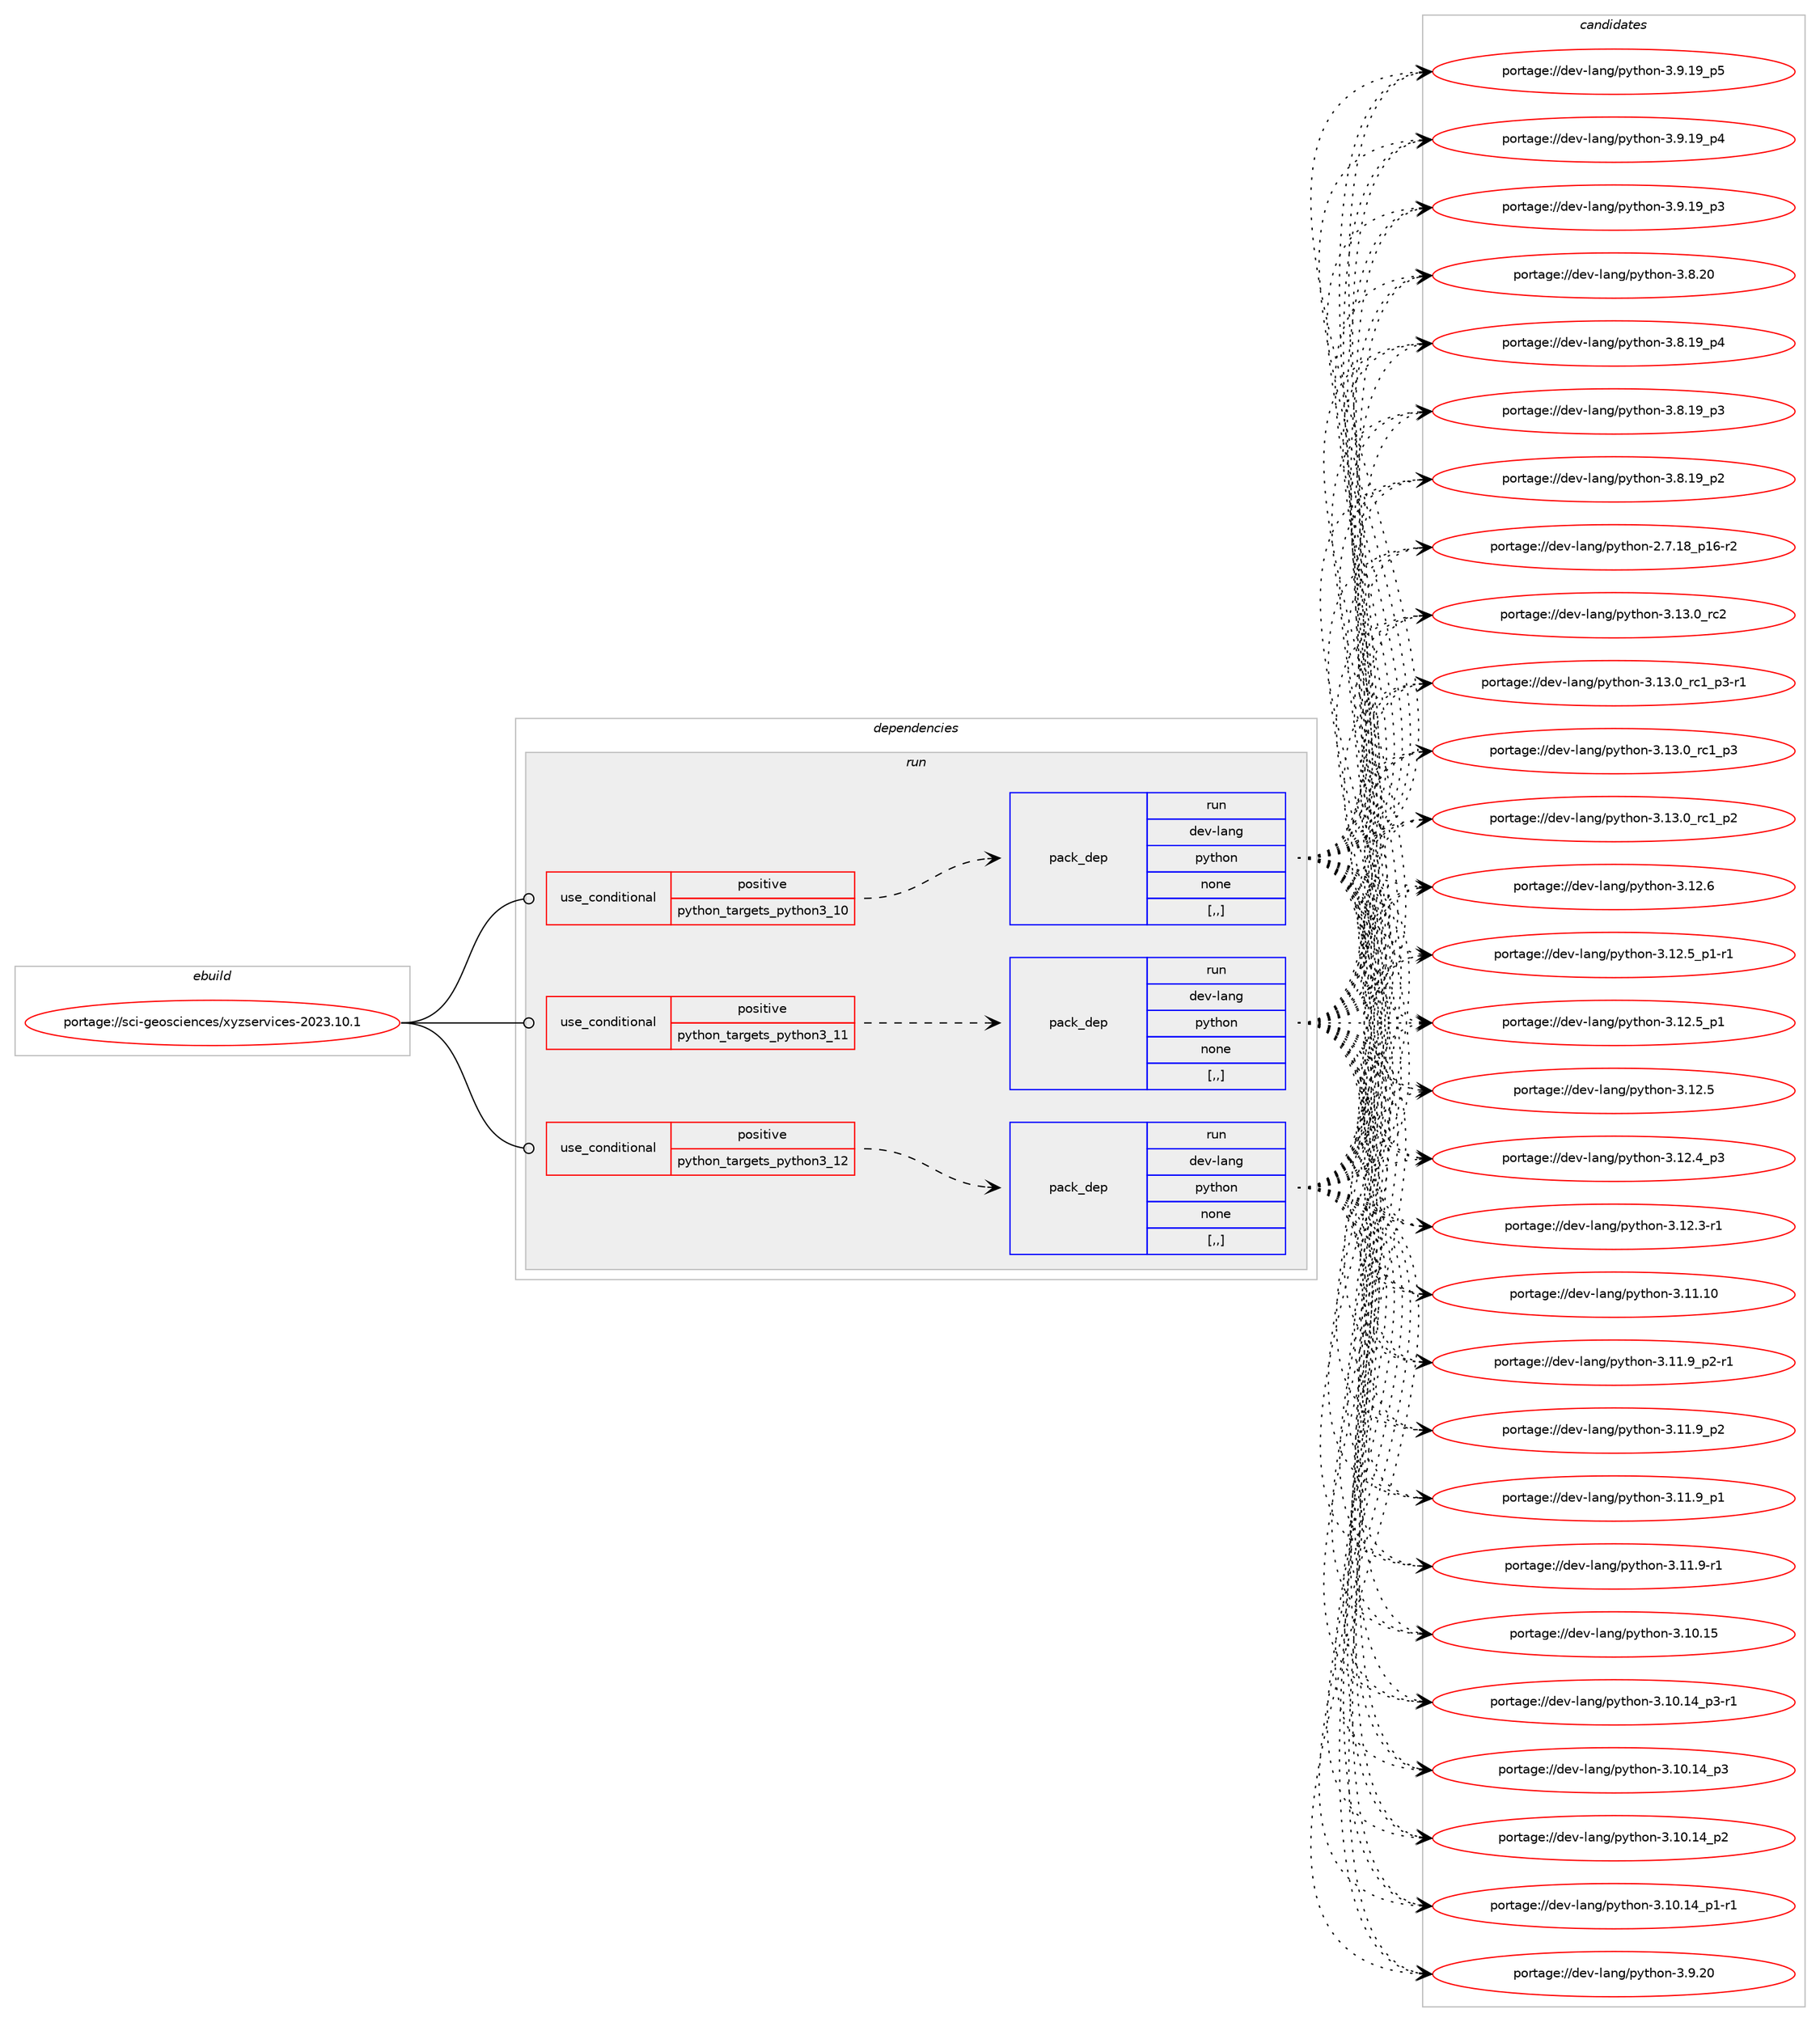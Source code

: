 digraph prolog {

# *************
# Graph options
# *************

newrank=true;
concentrate=true;
compound=true;
graph [rankdir=LR,fontname=Helvetica,fontsize=10,ranksep=1.5];#, ranksep=2.5, nodesep=0.2];
edge  [arrowhead=vee];
node  [fontname=Helvetica,fontsize=10];

# **********
# The ebuild
# **********

subgraph cluster_leftcol {
color=gray;
label=<<i>ebuild</i>>;
id [label="portage://sci-geosciences/xyzservices-2023.10.1", color=red, width=4, href="../sci-geosciences/xyzservices-2023.10.1.svg"];
}

# ****************
# The dependencies
# ****************

subgraph cluster_midcol {
color=gray;
label=<<i>dependencies</i>>;
subgraph cluster_compile {
fillcolor="#eeeeee";
style=filled;
label=<<i>compile</i>>;
}
subgraph cluster_compileandrun {
fillcolor="#eeeeee";
style=filled;
label=<<i>compile and run</i>>;
}
subgraph cluster_run {
fillcolor="#eeeeee";
style=filled;
label=<<i>run</i>>;
subgraph cond238765 {
dependency908010 [label=<<TABLE BORDER="0" CELLBORDER="1" CELLSPACING="0" CELLPADDING="4"><TR><TD ROWSPAN="3" CELLPADDING="10">use_conditional</TD></TR><TR><TD>positive</TD></TR><TR><TD>python_targets_python3_10</TD></TR></TABLE>>, shape=none, color=red];
subgraph pack662652 {
dependency908011 [label=<<TABLE BORDER="0" CELLBORDER="1" CELLSPACING="0" CELLPADDING="4" WIDTH="220"><TR><TD ROWSPAN="6" CELLPADDING="30">pack_dep</TD></TR><TR><TD WIDTH="110">run</TD></TR><TR><TD>dev-lang</TD></TR><TR><TD>python</TD></TR><TR><TD>none</TD></TR><TR><TD>[,,]</TD></TR></TABLE>>, shape=none, color=blue];
}
dependency908010:e -> dependency908011:w [weight=20,style="dashed",arrowhead="vee"];
}
id:e -> dependency908010:w [weight=20,style="solid",arrowhead="odot"];
subgraph cond238766 {
dependency908012 [label=<<TABLE BORDER="0" CELLBORDER="1" CELLSPACING="0" CELLPADDING="4"><TR><TD ROWSPAN="3" CELLPADDING="10">use_conditional</TD></TR><TR><TD>positive</TD></TR><TR><TD>python_targets_python3_11</TD></TR></TABLE>>, shape=none, color=red];
subgraph pack662653 {
dependency908013 [label=<<TABLE BORDER="0" CELLBORDER="1" CELLSPACING="0" CELLPADDING="4" WIDTH="220"><TR><TD ROWSPAN="6" CELLPADDING="30">pack_dep</TD></TR><TR><TD WIDTH="110">run</TD></TR><TR><TD>dev-lang</TD></TR><TR><TD>python</TD></TR><TR><TD>none</TD></TR><TR><TD>[,,]</TD></TR></TABLE>>, shape=none, color=blue];
}
dependency908012:e -> dependency908013:w [weight=20,style="dashed",arrowhead="vee"];
}
id:e -> dependency908012:w [weight=20,style="solid",arrowhead="odot"];
subgraph cond238767 {
dependency908014 [label=<<TABLE BORDER="0" CELLBORDER="1" CELLSPACING="0" CELLPADDING="4"><TR><TD ROWSPAN="3" CELLPADDING="10">use_conditional</TD></TR><TR><TD>positive</TD></TR><TR><TD>python_targets_python3_12</TD></TR></TABLE>>, shape=none, color=red];
subgraph pack662654 {
dependency908015 [label=<<TABLE BORDER="0" CELLBORDER="1" CELLSPACING="0" CELLPADDING="4" WIDTH="220"><TR><TD ROWSPAN="6" CELLPADDING="30">pack_dep</TD></TR><TR><TD WIDTH="110">run</TD></TR><TR><TD>dev-lang</TD></TR><TR><TD>python</TD></TR><TR><TD>none</TD></TR><TR><TD>[,,]</TD></TR></TABLE>>, shape=none, color=blue];
}
dependency908014:e -> dependency908015:w [weight=20,style="dashed",arrowhead="vee"];
}
id:e -> dependency908014:w [weight=20,style="solid",arrowhead="odot"];
}
}

# **************
# The candidates
# **************

subgraph cluster_choices {
rank=same;
color=gray;
label=<<i>candidates</i>>;

subgraph choice662652 {
color=black;
nodesep=1;
choice10010111845108971101034711212111610411111045514649514648951149950 [label="portage://dev-lang/python-3.13.0_rc2", color=red, width=4,href="../dev-lang/python-3.13.0_rc2.svg"];
choice1001011184510897110103471121211161041111104551464951464895114994995112514511449 [label="portage://dev-lang/python-3.13.0_rc1_p3-r1", color=red, width=4,href="../dev-lang/python-3.13.0_rc1_p3-r1.svg"];
choice100101118451089711010347112121116104111110455146495146489511499499511251 [label="portage://dev-lang/python-3.13.0_rc1_p3", color=red, width=4,href="../dev-lang/python-3.13.0_rc1_p3.svg"];
choice100101118451089711010347112121116104111110455146495146489511499499511250 [label="portage://dev-lang/python-3.13.0_rc1_p2", color=red, width=4,href="../dev-lang/python-3.13.0_rc1_p2.svg"];
choice10010111845108971101034711212111610411111045514649504654 [label="portage://dev-lang/python-3.12.6", color=red, width=4,href="../dev-lang/python-3.12.6.svg"];
choice1001011184510897110103471121211161041111104551464950465395112494511449 [label="portage://dev-lang/python-3.12.5_p1-r1", color=red, width=4,href="../dev-lang/python-3.12.5_p1-r1.svg"];
choice100101118451089711010347112121116104111110455146495046539511249 [label="portage://dev-lang/python-3.12.5_p1", color=red, width=4,href="../dev-lang/python-3.12.5_p1.svg"];
choice10010111845108971101034711212111610411111045514649504653 [label="portage://dev-lang/python-3.12.5", color=red, width=4,href="../dev-lang/python-3.12.5.svg"];
choice100101118451089711010347112121116104111110455146495046529511251 [label="portage://dev-lang/python-3.12.4_p3", color=red, width=4,href="../dev-lang/python-3.12.4_p3.svg"];
choice100101118451089711010347112121116104111110455146495046514511449 [label="portage://dev-lang/python-3.12.3-r1", color=red, width=4,href="../dev-lang/python-3.12.3-r1.svg"];
choice1001011184510897110103471121211161041111104551464949464948 [label="portage://dev-lang/python-3.11.10", color=red, width=4,href="../dev-lang/python-3.11.10.svg"];
choice1001011184510897110103471121211161041111104551464949465795112504511449 [label="portage://dev-lang/python-3.11.9_p2-r1", color=red, width=4,href="../dev-lang/python-3.11.9_p2-r1.svg"];
choice100101118451089711010347112121116104111110455146494946579511250 [label="portage://dev-lang/python-3.11.9_p2", color=red, width=4,href="../dev-lang/python-3.11.9_p2.svg"];
choice100101118451089711010347112121116104111110455146494946579511249 [label="portage://dev-lang/python-3.11.9_p1", color=red, width=4,href="../dev-lang/python-3.11.9_p1.svg"];
choice100101118451089711010347112121116104111110455146494946574511449 [label="portage://dev-lang/python-3.11.9-r1", color=red, width=4,href="../dev-lang/python-3.11.9-r1.svg"];
choice1001011184510897110103471121211161041111104551464948464953 [label="portage://dev-lang/python-3.10.15", color=red, width=4,href="../dev-lang/python-3.10.15.svg"];
choice100101118451089711010347112121116104111110455146494846495295112514511449 [label="portage://dev-lang/python-3.10.14_p3-r1", color=red, width=4,href="../dev-lang/python-3.10.14_p3-r1.svg"];
choice10010111845108971101034711212111610411111045514649484649529511251 [label="portage://dev-lang/python-3.10.14_p3", color=red, width=4,href="../dev-lang/python-3.10.14_p3.svg"];
choice10010111845108971101034711212111610411111045514649484649529511250 [label="portage://dev-lang/python-3.10.14_p2", color=red, width=4,href="../dev-lang/python-3.10.14_p2.svg"];
choice100101118451089711010347112121116104111110455146494846495295112494511449 [label="portage://dev-lang/python-3.10.14_p1-r1", color=red, width=4,href="../dev-lang/python-3.10.14_p1-r1.svg"];
choice10010111845108971101034711212111610411111045514657465048 [label="portage://dev-lang/python-3.9.20", color=red, width=4,href="../dev-lang/python-3.9.20.svg"];
choice100101118451089711010347112121116104111110455146574649579511253 [label="portage://dev-lang/python-3.9.19_p5", color=red, width=4,href="../dev-lang/python-3.9.19_p5.svg"];
choice100101118451089711010347112121116104111110455146574649579511252 [label="portage://dev-lang/python-3.9.19_p4", color=red, width=4,href="../dev-lang/python-3.9.19_p4.svg"];
choice100101118451089711010347112121116104111110455146574649579511251 [label="portage://dev-lang/python-3.9.19_p3", color=red, width=4,href="../dev-lang/python-3.9.19_p3.svg"];
choice10010111845108971101034711212111610411111045514656465048 [label="portage://dev-lang/python-3.8.20", color=red, width=4,href="../dev-lang/python-3.8.20.svg"];
choice100101118451089711010347112121116104111110455146564649579511252 [label="portage://dev-lang/python-3.8.19_p4", color=red, width=4,href="../dev-lang/python-3.8.19_p4.svg"];
choice100101118451089711010347112121116104111110455146564649579511251 [label="portage://dev-lang/python-3.8.19_p3", color=red, width=4,href="../dev-lang/python-3.8.19_p3.svg"];
choice100101118451089711010347112121116104111110455146564649579511250 [label="portage://dev-lang/python-3.8.19_p2", color=red, width=4,href="../dev-lang/python-3.8.19_p2.svg"];
choice100101118451089711010347112121116104111110455046554649569511249544511450 [label="portage://dev-lang/python-2.7.18_p16-r2", color=red, width=4,href="../dev-lang/python-2.7.18_p16-r2.svg"];
dependency908011:e -> choice10010111845108971101034711212111610411111045514649514648951149950:w [style=dotted,weight="100"];
dependency908011:e -> choice1001011184510897110103471121211161041111104551464951464895114994995112514511449:w [style=dotted,weight="100"];
dependency908011:e -> choice100101118451089711010347112121116104111110455146495146489511499499511251:w [style=dotted,weight="100"];
dependency908011:e -> choice100101118451089711010347112121116104111110455146495146489511499499511250:w [style=dotted,weight="100"];
dependency908011:e -> choice10010111845108971101034711212111610411111045514649504654:w [style=dotted,weight="100"];
dependency908011:e -> choice1001011184510897110103471121211161041111104551464950465395112494511449:w [style=dotted,weight="100"];
dependency908011:e -> choice100101118451089711010347112121116104111110455146495046539511249:w [style=dotted,weight="100"];
dependency908011:e -> choice10010111845108971101034711212111610411111045514649504653:w [style=dotted,weight="100"];
dependency908011:e -> choice100101118451089711010347112121116104111110455146495046529511251:w [style=dotted,weight="100"];
dependency908011:e -> choice100101118451089711010347112121116104111110455146495046514511449:w [style=dotted,weight="100"];
dependency908011:e -> choice1001011184510897110103471121211161041111104551464949464948:w [style=dotted,weight="100"];
dependency908011:e -> choice1001011184510897110103471121211161041111104551464949465795112504511449:w [style=dotted,weight="100"];
dependency908011:e -> choice100101118451089711010347112121116104111110455146494946579511250:w [style=dotted,weight="100"];
dependency908011:e -> choice100101118451089711010347112121116104111110455146494946579511249:w [style=dotted,weight="100"];
dependency908011:e -> choice100101118451089711010347112121116104111110455146494946574511449:w [style=dotted,weight="100"];
dependency908011:e -> choice1001011184510897110103471121211161041111104551464948464953:w [style=dotted,weight="100"];
dependency908011:e -> choice100101118451089711010347112121116104111110455146494846495295112514511449:w [style=dotted,weight="100"];
dependency908011:e -> choice10010111845108971101034711212111610411111045514649484649529511251:w [style=dotted,weight="100"];
dependency908011:e -> choice10010111845108971101034711212111610411111045514649484649529511250:w [style=dotted,weight="100"];
dependency908011:e -> choice100101118451089711010347112121116104111110455146494846495295112494511449:w [style=dotted,weight="100"];
dependency908011:e -> choice10010111845108971101034711212111610411111045514657465048:w [style=dotted,weight="100"];
dependency908011:e -> choice100101118451089711010347112121116104111110455146574649579511253:w [style=dotted,weight="100"];
dependency908011:e -> choice100101118451089711010347112121116104111110455146574649579511252:w [style=dotted,weight="100"];
dependency908011:e -> choice100101118451089711010347112121116104111110455146574649579511251:w [style=dotted,weight="100"];
dependency908011:e -> choice10010111845108971101034711212111610411111045514656465048:w [style=dotted,weight="100"];
dependency908011:e -> choice100101118451089711010347112121116104111110455146564649579511252:w [style=dotted,weight="100"];
dependency908011:e -> choice100101118451089711010347112121116104111110455146564649579511251:w [style=dotted,weight="100"];
dependency908011:e -> choice100101118451089711010347112121116104111110455146564649579511250:w [style=dotted,weight="100"];
dependency908011:e -> choice100101118451089711010347112121116104111110455046554649569511249544511450:w [style=dotted,weight="100"];
}
subgraph choice662653 {
color=black;
nodesep=1;
choice10010111845108971101034711212111610411111045514649514648951149950 [label="portage://dev-lang/python-3.13.0_rc2", color=red, width=4,href="../dev-lang/python-3.13.0_rc2.svg"];
choice1001011184510897110103471121211161041111104551464951464895114994995112514511449 [label="portage://dev-lang/python-3.13.0_rc1_p3-r1", color=red, width=4,href="../dev-lang/python-3.13.0_rc1_p3-r1.svg"];
choice100101118451089711010347112121116104111110455146495146489511499499511251 [label="portage://dev-lang/python-3.13.0_rc1_p3", color=red, width=4,href="../dev-lang/python-3.13.0_rc1_p3.svg"];
choice100101118451089711010347112121116104111110455146495146489511499499511250 [label="portage://dev-lang/python-3.13.0_rc1_p2", color=red, width=4,href="../dev-lang/python-3.13.0_rc1_p2.svg"];
choice10010111845108971101034711212111610411111045514649504654 [label="portage://dev-lang/python-3.12.6", color=red, width=4,href="../dev-lang/python-3.12.6.svg"];
choice1001011184510897110103471121211161041111104551464950465395112494511449 [label="portage://dev-lang/python-3.12.5_p1-r1", color=red, width=4,href="../dev-lang/python-3.12.5_p1-r1.svg"];
choice100101118451089711010347112121116104111110455146495046539511249 [label="portage://dev-lang/python-3.12.5_p1", color=red, width=4,href="../dev-lang/python-3.12.5_p1.svg"];
choice10010111845108971101034711212111610411111045514649504653 [label="portage://dev-lang/python-3.12.5", color=red, width=4,href="../dev-lang/python-3.12.5.svg"];
choice100101118451089711010347112121116104111110455146495046529511251 [label="portage://dev-lang/python-3.12.4_p3", color=red, width=4,href="../dev-lang/python-3.12.4_p3.svg"];
choice100101118451089711010347112121116104111110455146495046514511449 [label="portage://dev-lang/python-3.12.3-r1", color=red, width=4,href="../dev-lang/python-3.12.3-r1.svg"];
choice1001011184510897110103471121211161041111104551464949464948 [label="portage://dev-lang/python-3.11.10", color=red, width=4,href="../dev-lang/python-3.11.10.svg"];
choice1001011184510897110103471121211161041111104551464949465795112504511449 [label="portage://dev-lang/python-3.11.9_p2-r1", color=red, width=4,href="../dev-lang/python-3.11.9_p2-r1.svg"];
choice100101118451089711010347112121116104111110455146494946579511250 [label="portage://dev-lang/python-3.11.9_p2", color=red, width=4,href="../dev-lang/python-3.11.9_p2.svg"];
choice100101118451089711010347112121116104111110455146494946579511249 [label="portage://dev-lang/python-3.11.9_p1", color=red, width=4,href="../dev-lang/python-3.11.9_p1.svg"];
choice100101118451089711010347112121116104111110455146494946574511449 [label="portage://dev-lang/python-3.11.9-r1", color=red, width=4,href="../dev-lang/python-3.11.9-r1.svg"];
choice1001011184510897110103471121211161041111104551464948464953 [label="portage://dev-lang/python-3.10.15", color=red, width=4,href="../dev-lang/python-3.10.15.svg"];
choice100101118451089711010347112121116104111110455146494846495295112514511449 [label="portage://dev-lang/python-3.10.14_p3-r1", color=red, width=4,href="../dev-lang/python-3.10.14_p3-r1.svg"];
choice10010111845108971101034711212111610411111045514649484649529511251 [label="portage://dev-lang/python-3.10.14_p3", color=red, width=4,href="../dev-lang/python-3.10.14_p3.svg"];
choice10010111845108971101034711212111610411111045514649484649529511250 [label="portage://dev-lang/python-3.10.14_p2", color=red, width=4,href="../dev-lang/python-3.10.14_p2.svg"];
choice100101118451089711010347112121116104111110455146494846495295112494511449 [label="portage://dev-lang/python-3.10.14_p1-r1", color=red, width=4,href="../dev-lang/python-3.10.14_p1-r1.svg"];
choice10010111845108971101034711212111610411111045514657465048 [label="portage://dev-lang/python-3.9.20", color=red, width=4,href="../dev-lang/python-3.9.20.svg"];
choice100101118451089711010347112121116104111110455146574649579511253 [label="portage://dev-lang/python-3.9.19_p5", color=red, width=4,href="../dev-lang/python-3.9.19_p5.svg"];
choice100101118451089711010347112121116104111110455146574649579511252 [label="portage://dev-lang/python-3.9.19_p4", color=red, width=4,href="../dev-lang/python-3.9.19_p4.svg"];
choice100101118451089711010347112121116104111110455146574649579511251 [label="portage://dev-lang/python-3.9.19_p3", color=red, width=4,href="../dev-lang/python-3.9.19_p3.svg"];
choice10010111845108971101034711212111610411111045514656465048 [label="portage://dev-lang/python-3.8.20", color=red, width=4,href="../dev-lang/python-3.8.20.svg"];
choice100101118451089711010347112121116104111110455146564649579511252 [label="portage://dev-lang/python-3.8.19_p4", color=red, width=4,href="../dev-lang/python-3.8.19_p4.svg"];
choice100101118451089711010347112121116104111110455146564649579511251 [label="portage://dev-lang/python-3.8.19_p3", color=red, width=4,href="../dev-lang/python-3.8.19_p3.svg"];
choice100101118451089711010347112121116104111110455146564649579511250 [label="portage://dev-lang/python-3.8.19_p2", color=red, width=4,href="../dev-lang/python-3.8.19_p2.svg"];
choice100101118451089711010347112121116104111110455046554649569511249544511450 [label="portage://dev-lang/python-2.7.18_p16-r2", color=red, width=4,href="../dev-lang/python-2.7.18_p16-r2.svg"];
dependency908013:e -> choice10010111845108971101034711212111610411111045514649514648951149950:w [style=dotted,weight="100"];
dependency908013:e -> choice1001011184510897110103471121211161041111104551464951464895114994995112514511449:w [style=dotted,weight="100"];
dependency908013:e -> choice100101118451089711010347112121116104111110455146495146489511499499511251:w [style=dotted,weight="100"];
dependency908013:e -> choice100101118451089711010347112121116104111110455146495146489511499499511250:w [style=dotted,weight="100"];
dependency908013:e -> choice10010111845108971101034711212111610411111045514649504654:w [style=dotted,weight="100"];
dependency908013:e -> choice1001011184510897110103471121211161041111104551464950465395112494511449:w [style=dotted,weight="100"];
dependency908013:e -> choice100101118451089711010347112121116104111110455146495046539511249:w [style=dotted,weight="100"];
dependency908013:e -> choice10010111845108971101034711212111610411111045514649504653:w [style=dotted,weight="100"];
dependency908013:e -> choice100101118451089711010347112121116104111110455146495046529511251:w [style=dotted,weight="100"];
dependency908013:e -> choice100101118451089711010347112121116104111110455146495046514511449:w [style=dotted,weight="100"];
dependency908013:e -> choice1001011184510897110103471121211161041111104551464949464948:w [style=dotted,weight="100"];
dependency908013:e -> choice1001011184510897110103471121211161041111104551464949465795112504511449:w [style=dotted,weight="100"];
dependency908013:e -> choice100101118451089711010347112121116104111110455146494946579511250:w [style=dotted,weight="100"];
dependency908013:e -> choice100101118451089711010347112121116104111110455146494946579511249:w [style=dotted,weight="100"];
dependency908013:e -> choice100101118451089711010347112121116104111110455146494946574511449:w [style=dotted,weight="100"];
dependency908013:e -> choice1001011184510897110103471121211161041111104551464948464953:w [style=dotted,weight="100"];
dependency908013:e -> choice100101118451089711010347112121116104111110455146494846495295112514511449:w [style=dotted,weight="100"];
dependency908013:e -> choice10010111845108971101034711212111610411111045514649484649529511251:w [style=dotted,weight="100"];
dependency908013:e -> choice10010111845108971101034711212111610411111045514649484649529511250:w [style=dotted,weight="100"];
dependency908013:e -> choice100101118451089711010347112121116104111110455146494846495295112494511449:w [style=dotted,weight="100"];
dependency908013:e -> choice10010111845108971101034711212111610411111045514657465048:w [style=dotted,weight="100"];
dependency908013:e -> choice100101118451089711010347112121116104111110455146574649579511253:w [style=dotted,weight="100"];
dependency908013:e -> choice100101118451089711010347112121116104111110455146574649579511252:w [style=dotted,weight="100"];
dependency908013:e -> choice100101118451089711010347112121116104111110455146574649579511251:w [style=dotted,weight="100"];
dependency908013:e -> choice10010111845108971101034711212111610411111045514656465048:w [style=dotted,weight="100"];
dependency908013:e -> choice100101118451089711010347112121116104111110455146564649579511252:w [style=dotted,weight="100"];
dependency908013:e -> choice100101118451089711010347112121116104111110455146564649579511251:w [style=dotted,weight="100"];
dependency908013:e -> choice100101118451089711010347112121116104111110455146564649579511250:w [style=dotted,weight="100"];
dependency908013:e -> choice100101118451089711010347112121116104111110455046554649569511249544511450:w [style=dotted,weight="100"];
}
subgraph choice662654 {
color=black;
nodesep=1;
choice10010111845108971101034711212111610411111045514649514648951149950 [label="portage://dev-lang/python-3.13.0_rc2", color=red, width=4,href="../dev-lang/python-3.13.0_rc2.svg"];
choice1001011184510897110103471121211161041111104551464951464895114994995112514511449 [label="portage://dev-lang/python-3.13.0_rc1_p3-r1", color=red, width=4,href="../dev-lang/python-3.13.0_rc1_p3-r1.svg"];
choice100101118451089711010347112121116104111110455146495146489511499499511251 [label="portage://dev-lang/python-3.13.0_rc1_p3", color=red, width=4,href="../dev-lang/python-3.13.0_rc1_p3.svg"];
choice100101118451089711010347112121116104111110455146495146489511499499511250 [label="portage://dev-lang/python-3.13.0_rc1_p2", color=red, width=4,href="../dev-lang/python-3.13.0_rc1_p2.svg"];
choice10010111845108971101034711212111610411111045514649504654 [label="portage://dev-lang/python-3.12.6", color=red, width=4,href="../dev-lang/python-3.12.6.svg"];
choice1001011184510897110103471121211161041111104551464950465395112494511449 [label="portage://dev-lang/python-3.12.5_p1-r1", color=red, width=4,href="../dev-lang/python-3.12.5_p1-r1.svg"];
choice100101118451089711010347112121116104111110455146495046539511249 [label="portage://dev-lang/python-3.12.5_p1", color=red, width=4,href="../dev-lang/python-3.12.5_p1.svg"];
choice10010111845108971101034711212111610411111045514649504653 [label="portage://dev-lang/python-3.12.5", color=red, width=4,href="../dev-lang/python-3.12.5.svg"];
choice100101118451089711010347112121116104111110455146495046529511251 [label="portage://dev-lang/python-3.12.4_p3", color=red, width=4,href="../dev-lang/python-3.12.4_p3.svg"];
choice100101118451089711010347112121116104111110455146495046514511449 [label="portage://dev-lang/python-3.12.3-r1", color=red, width=4,href="../dev-lang/python-3.12.3-r1.svg"];
choice1001011184510897110103471121211161041111104551464949464948 [label="portage://dev-lang/python-3.11.10", color=red, width=4,href="../dev-lang/python-3.11.10.svg"];
choice1001011184510897110103471121211161041111104551464949465795112504511449 [label="portage://dev-lang/python-3.11.9_p2-r1", color=red, width=4,href="../dev-lang/python-3.11.9_p2-r1.svg"];
choice100101118451089711010347112121116104111110455146494946579511250 [label="portage://dev-lang/python-3.11.9_p2", color=red, width=4,href="../dev-lang/python-3.11.9_p2.svg"];
choice100101118451089711010347112121116104111110455146494946579511249 [label="portage://dev-lang/python-3.11.9_p1", color=red, width=4,href="../dev-lang/python-3.11.9_p1.svg"];
choice100101118451089711010347112121116104111110455146494946574511449 [label="portage://dev-lang/python-3.11.9-r1", color=red, width=4,href="../dev-lang/python-3.11.9-r1.svg"];
choice1001011184510897110103471121211161041111104551464948464953 [label="portage://dev-lang/python-3.10.15", color=red, width=4,href="../dev-lang/python-3.10.15.svg"];
choice100101118451089711010347112121116104111110455146494846495295112514511449 [label="portage://dev-lang/python-3.10.14_p3-r1", color=red, width=4,href="../dev-lang/python-3.10.14_p3-r1.svg"];
choice10010111845108971101034711212111610411111045514649484649529511251 [label="portage://dev-lang/python-3.10.14_p3", color=red, width=4,href="../dev-lang/python-3.10.14_p3.svg"];
choice10010111845108971101034711212111610411111045514649484649529511250 [label="portage://dev-lang/python-3.10.14_p2", color=red, width=4,href="../dev-lang/python-3.10.14_p2.svg"];
choice100101118451089711010347112121116104111110455146494846495295112494511449 [label="portage://dev-lang/python-3.10.14_p1-r1", color=red, width=4,href="../dev-lang/python-3.10.14_p1-r1.svg"];
choice10010111845108971101034711212111610411111045514657465048 [label="portage://dev-lang/python-3.9.20", color=red, width=4,href="../dev-lang/python-3.9.20.svg"];
choice100101118451089711010347112121116104111110455146574649579511253 [label="portage://dev-lang/python-3.9.19_p5", color=red, width=4,href="../dev-lang/python-3.9.19_p5.svg"];
choice100101118451089711010347112121116104111110455146574649579511252 [label="portage://dev-lang/python-3.9.19_p4", color=red, width=4,href="../dev-lang/python-3.9.19_p4.svg"];
choice100101118451089711010347112121116104111110455146574649579511251 [label="portage://dev-lang/python-3.9.19_p3", color=red, width=4,href="../dev-lang/python-3.9.19_p3.svg"];
choice10010111845108971101034711212111610411111045514656465048 [label="portage://dev-lang/python-3.8.20", color=red, width=4,href="../dev-lang/python-3.8.20.svg"];
choice100101118451089711010347112121116104111110455146564649579511252 [label="portage://dev-lang/python-3.8.19_p4", color=red, width=4,href="../dev-lang/python-3.8.19_p4.svg"];
choice100101118451089711010347112121116104111110455146564649579511251 [label="portage://dev-lang/python-3.8.19_p3", color=red, width=4,href="../dev-lang/python-3.8.19_p3.svg"];
choice100101118451089711010347112121116104111110455146564649579511250 [label="portage://dev-lang/python-3.8.19_p2", color=red, width=4,href="../dev-lang/python-3.8.19_p2.svg"];
choice100101118451089711010347112121116104111110455046554649569511249544511450 [label="portage://dev-lang/python-2.7.18_p16-r2", color=red, width=4,href="../dev-lang/python-2.7.18_p16-r2.svg"];
dependency908015:e -> choice10010111845108971101034711212111610411111045514649514648951149950:w [style=dotted,weight="100"];
dependency908015:e -> choice1001011184510897110103471121211161041111104551464951464895114994995112514511449:w [style=dotted,weight="100"];
dependency908015:e -> choice100101118451089711010347112121116104111110455146495146489511499499511251:w [style=dotted,weight="100"];
dependency908015:e -> choice100101118451089711010347112121116104111110455146495146489511499499511250:w [style=dotted,weight="100"];
dependency908015:e -> choice10010111845108971101034711212111610411111045514649504654:w [style=dotted,weight="100"];
dependency908015:e -> choice1001011184510897110103471121211161041111104551464950465395112494511449:w [style=dotted,weight="100"];
dependency908015:e -> choice100101118451089711010347112121116104111110455146495046539511249:w [style=dotted,weight="100"];
dependency908015:e -> choice10010111845108971101034711212111610411111045514649504653:w [style=dotted,weight="100"];
dependency908015:e -> choice100101118451089711010347112121116104111110455146495046529511251:w [style=dotted,weight="100"];
dependency908015:e -> choice100101118451089711010347112121116104111110455146495046514511449:w [style=dotted,weight="100"];
dependency908015:e -> choice1001011184510897110103471121211161041111104551464949464948:w [style=dotted,weight="100"];
dependency908015:e -> choice1001011184510897110103471121211161041111104551464949465795112504511449:w [style=dotted,weight="100"];
dependency908015:e -> choice100101118451089711010347112121116104111110455146494946579511250:w [style=dotted,weight="100"];
dependency908015:e -> choice100101118451089711010347112121116104111110455146494946579511249:w [style=dotted,weight="100"];
dependency908015:e -> choice100101118451089711010347112121116104111110455146494946574511449:w [style=dotted,weight="100"];
dependency908015:e -> choice1001011184510897110103471121211161041111104551464948464953:w [style=dotted,weight="100"];
dependency908015:e -> choice100101118451089711010347112121116104111110455146494846495295112514511449:w [style=dotted,weight="100"];
dependency908015:e -> choice10010111845108971101034711212111610411111045514649484649529511251:w [style=dotted,weight="100"];
dependency908015:e -> choice10010111845108971101034711212111610411111045514649484649529511250:w [style=dotted,weight="100"];
dependency908015:e -> choice100101118451089711010347112121116104111110455146494846495295112494511449:w [style=dotted,weight="100"];
dependency908015:e -> choice10010111845108971101034711212111610411111045514657465048:w [style=dotted,weight="100"];
dependency908015:e -> choice100101118451089711010347112121116104111110455146574649579511253:w [style=dotted,weight="100"];
dependency908015:e -> choice100101118451089711010347112121116104111110455146574649579511252:w [style=dotted,weight="100"];
dependency908015:e -> choice100101118451089711010347112121116104111110455146574649579511251:w [style=dotted,weight="100"];
dependency908015:e -> choice10010111845108971101034711212111610411111045514656465048:w [style=dotted,weight="100"];
dependency908015:e -> choice100101118451089711010347112121116104111110455146564649579511252:w [style=dotted,weight="100"];
dependency908015:e -> choice100101118451089711010347112121116104111110455146564649579511251:w [style=dotted,weight="100"];
dependency908015:e -> choice100101118451089711010347112121116104111110455146564649579511250:w [style=dotted,weight="100"];
dependency908015:e -> choice100101118451089711010347112121116104111110455046554649569511249544511450:w [style=dotted,weight="100"];
}
}

}
